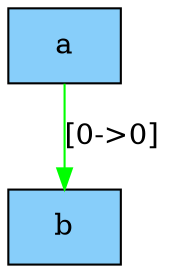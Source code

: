 

digraph G{ 
node [shape=box, style=filled, fillcolor=lightskyblue];
"b" ; 
"a" ; 
edge [color=green, arrowhead=normal];
"a"->"b"[label ="[0->0]"] ; 
}
